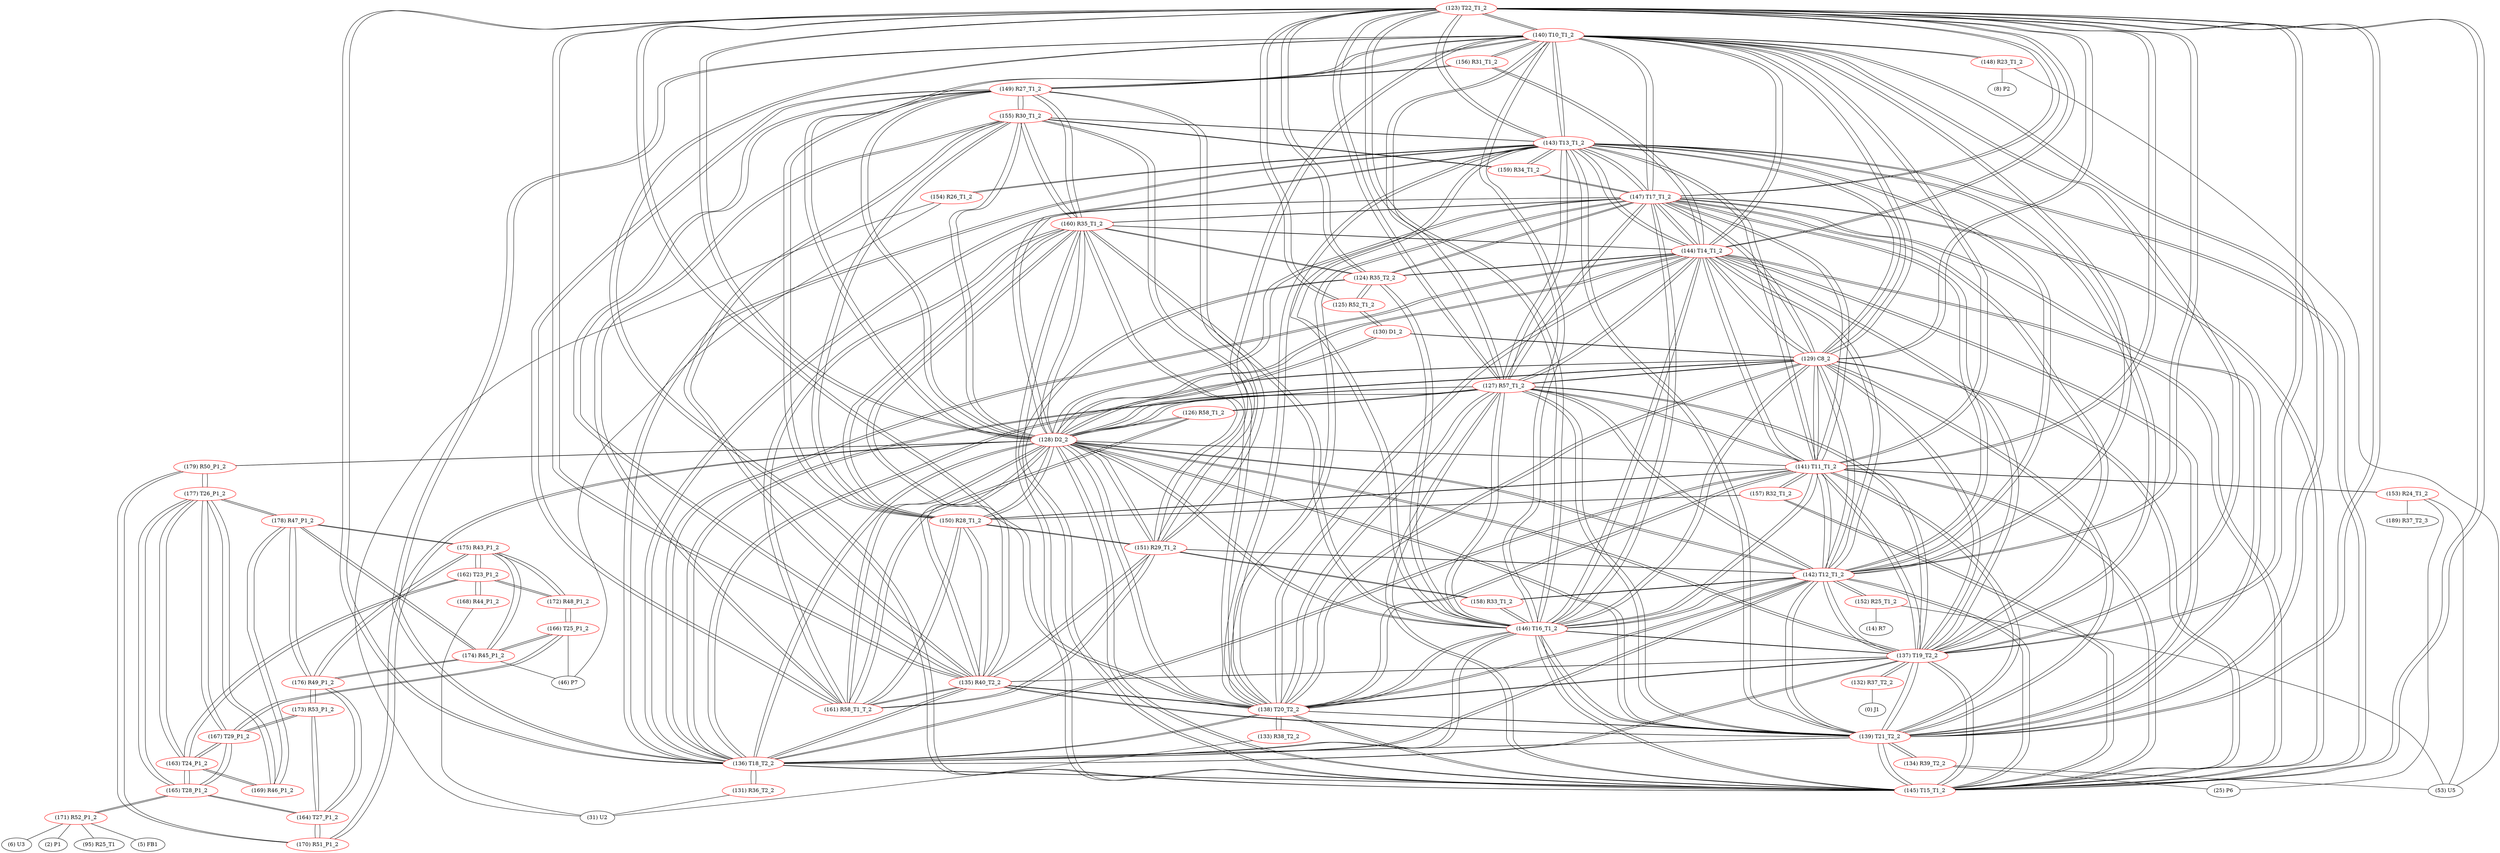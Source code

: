 graph {
	123 [label="(123) T22_T1_2" color=red]
	140 [label="(140) T10_T1_2"]
	141 [label="(141) T11_T1_2"]
	142 [label="(142) T12_T1_2"]
	143 [label="(143) T13_T1_2"]
	138 [label="(138) T20_T2_2"]
	144 [label="(144) T14_T1_2"]
	145 [label="(145) T15_T1_2"]
	136 [label="(136) T18_T2_2"]
	139 [label="(139) T21_T2_2"]
	137 [label="(137) T19_T2_2"]
	129 [label="(129) C8_2"]
	146 [label="(146) T16_T1_2"]
	147 [label="(147) T17_T1_2"]
	128 [label="(128) D2_2"]
	127 [label="(127) R57_T1_2"]
	124 [label="(124) R35_T2_2"]
	125 [label="(125) R52_T1_2"]
	135 [label="(135) R40_T2_2"]
	124 [label="(124) R35_T2_2" color=red]
	125 [label="(125) R52_T1_2"]
	123 [label="(123) T22_T1_2"]
	144 [label="(144) T14_T1_2"]
	145 [label="(145) T15_T1_2"]
	147 [label="(147) T17_T1_2"]
	146 [label="(146) T16_T1_2"]
	160 [label="(160) R35_T1_2"]
	125 [label="(125) R52_T1_2" color=red]
	130 [label="(130) D1_2"]
	124 [label="(124) R35_T2_2"]
	123 [label="(123) T22_T1_2"]
	126 [label="(126) R58_T1_2" color=red]
	127 [label="(127) R57_T1_2"]
	128 [label="(128) D2_2"]
	161 [label="(161) R58_T1_T_2"]
	127 [label="(127) R57_T1_2" color=red]
	140 [label="(140) T10_T1_2"]
	141 [label="(141) T11_T1_2"]
	142 [label="(142) T12_T1_2"]
	143 [label="(143) T13_T1_2"]
	138 [label="(138) T20_T2_2"]
	144 [label="(144) T14_T1_2"]
	145 [label="(145) T15_T1_2"]
	136 [label="(136) T18_T2_2"]
	139 [label="(139) T21_T2_2"]
	137 [label="(137) T19_T2_2"]
	129 [label="(129) C8_2"]
	146 [label="(146) T16_T1_2"]
	147 [label="(147) T17_T1_2"]
	128 [label="(128) D2_2"]
	123 [label="(123) T22_T1_2"]
	126 [label="(126) R58_T1_2"]
	128 [label="(128) D2_2" color=red]
	161 [label="(161) R58_T1_T_2"]
	135 [label="(135) R40_T2_2"]
	149 [label="(149) R27_T1_2"]
	150 [label="(150) R28_T1_2"]
	151 [label="(151) R29_T1_2"]
	155 [label="(155) R30_T1_2"]
	160 [label="(160) R35_T1_2"]
	140 [label="(140) T10_T1_2"]
	141 [label="(141) T11_T1_2"]
	142 [label="(142) T12_T1_2"]
	143 [label="(143) T13_T1_2"]
	138 [label="(138) T20_T2_2"]
	144 [label="(144) T14_T1_2"]
	145 [label="(145) T15_T1_2"]
	136 [label="(136) T18_T2_2"]
	139 [label="(139) T21_T2_2"]
	137 [label="(137) T19_T2_2"]
	129 [label="(129) C8_2"]
	146 [label="(146) T16_T1_2"]
	147 [label="(147) T17_T1_2"]
	123 [label="(123) T22_T1_2"]
	127 [label="(127) R57_T1_2"]
	130 [label="(130) D1_2"]
	126 [label="(126) R58_T1_2"]
	170 [label="(170) R51_P1_2"]
	179 [label="(179) R50_P1_2"]
	129 [label="(129) C8_2" color=red]
	140 [label="(140) T10_T1_2"]
	141 [label="(141) T11_T1_2"]
	142 [label="(142) T12_T1_2"]
	143 [label="(143) T13_T1_2"]
	138 [label="(138) T20_T2_2"]
	144 [label="(144) T14_T1_2"]
	145 [label="(145) T15_T1_2"]
	136 [label="(136) T18_T2_2"]
	139 [label="(139) T21_T2_2"]
	137 [label="(137) T19_T2_2"]
	146 [label="(146) T16_T1_2"]
	147 [label="(147) T17_T1_2"]
	128 [label="(128) D2_2"]
	123 [label="(123) T22_T1_2"]
	127 [label="(127) R57_T1_2"]
	130 [label="(130) D1_2"]
	130 [label="(130) D1_2" color=red]
	128 [label="(128) D2_2"]
	129 [label="(129) C8_2"]
	125 [label="(125) R52_T1_2"]
	131 [label="(131) R36_T2_2" color=red]
	31 [label="(31) U2"]
	136 [label="(136) T18_T2_2"]
	132 [label="(132) R37_T2_2" color=red]
	0 [label="(0) J1"]
	137 [label="(137) T19_T2_2"]
	133 [label="(133) R38_T2_2" color=red]
	31 [label="(31) U2"]
	138 [label="(138) T20_T2_2"]
	134 [label="(134) R39_T2_2" color=red]
	53 [label="(53) U5"]
	25 [label="(25) P6"]
	139 [label="(139) T21_T2_2"]
	135 [label="(135) R40_T2_2" color=red]
	128 [label="(128) D2_2"]
	161 [label="(161) R58_T1_T_2"]
	149 [label="(149) R27_T1_2"]
	150 [label="(150) R28_T1_2"]
	151 [label="(151) R29_T1_2"]
	155 [label="(155) R30_T1_2"]
	160 [label="(160) R35_T1_2"]
	138 [label="(138) T20_T2_2"]
	139 [label="(139) T21_T2_2"]
	137 [label="(137) T19_T2_2"]
	123 [label="(123) T22_T1_2"]
	136 [label="(136) T18_T2_2"]
	136 [label="(136) T18_T2_2" color=red]
	140 [label="(140) T10_T1_2"]
	141 [label="(141) T11_T1_2"]
	142 [label="(142) T12_T1_2"]
	143 [label="(143) T13_T1_2"]
	138 [label="(138) T20_T2_2"]
	144 [label="(144) T14_T1_2"]
	145 [label="(145) T15_T1_2"]
	139 [label="(139) T21_T2_2"]
	137 [label="(137) T19_T2_2"]
	129 [label="(129) C8_2"]
	146 [label="(146) T16_T1_2"]
	147 [label="(147) T17_T1_2"]
	128 [label="(128) D2_2"]
	123 [label="(123) T22_T1_2"]
	127 [label="(127) R57_T1_2"]
	135 [label="(135) R40_T2_2"]
	131 [label="(131) R36_T2_2"]
	137 [label="(137) T19_T2_2" color=red]
	140 [label="(140) T10_T1_2"]
	141 [label="(141) T11_T1_2"]
	142 [label="(142) T12_T1_2"]
	143 [label="(143) T13_T1_2"]
	138 [label="(138) T20_T2_2"]
	144 [label="(144) T14_T1_2"]
	145 [label="(145) T15_T1_2"]
	136 [label="(136) T18_T2_2"]
	139 [label="(139) T21_T2_2"]
	129 [label="(129) C8_2"]
	146 [label="(146) T16_T1_2"]
	147 [label="(147) T17_T1_2"]
	128 [label="(128) D2_2"]
	123 [label="(123) T22_T1_2"]
	127 [label="(127) R57_T1_2"]
	135 [label="(135) R40_T2_2"]
	132 [label="(132) R37_T2_2"]
	138 [label="(138) T20_T2_2" color=red]
	140 [label="(140) T10_T1_2"]
	141 [label="(141) T11_T1_2"]
	142 [label="(142) T12_T1_2"]
	143 [label="(143) T13_T1_2"]
	144 [label="(144) T14_T1_2"]
	145 [label="(145) T15_T1_2"]
	136 [label="(136) T18_T2_2"]
	139 [label="(139) T21_T2_2"]
	137 [label="(137) T19_T2_2"]
	129 [label="(129) C8_2"]
	146 [label="(146) T16_T1_2"]
	147 [label="(147) T17_T1_2"]
	128 [label="(128) D2_2"]
	123 [label="(123) T22_T1_2"]
	127 [label="(127) R57_T1_2"]
	135 [label="(135) R40_T2_2"]
	133 [label="(133) R38_T2_2"]
	139 [label="(139) T21_T2_2" color=red]
	140 [label="(140) T10_T1_2"]
	141 [label="(141) T11_T1_2"]
	142 [label="(142) T12_T1_2"]
	143 [label="(143) T13_T1_2"]
	138 [label="(138) T20_T2_2"]
	144 [label="(144) T14_T1_2"]
	145 [label="(145) T15_T1_2"]
	136 [label="(136) T18_T2_2"]
	137 [label="(137) T19_T2_2"]
	129 [label="(129) C8_2"]
	146 [label="(146) T16_T1_2"]
	147 [label="(147) T17_T1_2"]
	128 [label="(128) D2_2"]
	123 [label="(123) T22_T1_2"]
	127 [label="(127) R57_T1_2"]
	135 [label="(135) R40_T2_2"]
	134 [label="(134) R39_T2_2"]
	140 [label="(140) T10_T1_2" color=red]
	141 [label="(141) T11_T1_2"]
	142 [label="(142) T12_T1_2"]
	143 [label="(143) T13_T1_2"]
	138 [label="(138) T20_T2_2"]
	144 [label="(144) T14_T1_2"]
	145 [label="(145) T15_T1_2"]
	136 [label="(136) T18_T2_2"]
	139 [label="(139) T21_T2_2"]
	137 [label="(137) T19_T2_2"]
	129 [label="(129) C8_2"]
	146 [label="(146) T16_T1_2"]
	147 [label="(147) T17_T1_2"]
	128 [label="(128) D2_2"]
	123 [label="(123) T22_T1_2"]
	127 [label="(127) R57_T1_2"]
	148 [label="(148) R23_T1_2"]
	156 [label="(156) R31_T1_2"]
	149 [label="(149) R27_T1_2"]
	141 [label="(141) T11_T1_2" color=red]
	140 [label="(140) T10_T1_2"]
	142 [label="(142) T12_T1_2"]
	143 [label="(143) T13_T1_2"]
	138 [label="(138) T20_T2_2"]
	144 [label="(144) T14_T1_2"]
	145 [label="(145) T15_T1_2"]
	136 [label="(136) T18_T2_2"]
	139 [label="(139) T21_T2_2"]
	137 [label="(137) T19_T2_2"]
	129 [label="(129) C8_2"]
	146 [label="(146) T16_T1_2"]
	147 [label="(147) T17_T1_2"]
	128 [label="(128) D2_2"]
	123 [label="(123) T22_T1_2"]
	127 [label="(127) R57_T1_2"]
	153 [label="(153) R24_T1_2"]
	157 [label="(157) R32_T1_2"]
	150 [label="(150) R28_T1_2"]
	142 [label="(142) T12_T1_2" color=red]
	140 [label="(140) T10_T1_2"]
	141 [label="(141) T11_T1_2"]
	143 [label="(143) T13_T1_2"]
	138 [label="(138) T20_T2_2"]
	144 [label="(144) T14_T1_2"]
	145 [label="(145) T15_T1_2"]
	136 [label="(136) T18_T2_2"]
	139 [label="(139) T21_T2_2"]
	137 [label="(137) T19_T2_2"]
	129 [label="(129) C8_2"]
	146 [label="(146) T16_T1_2"]
	147 [label="(147) T17_T1_2"]
	128 [label="(128) D2_2"]
	123 [label="(123) T22_T1_2"]
	127 [label="(127) R57_T1_2"]
	158 [label="(158) R33_T1_2"]
	151 [label="(151) R29_T1_2"]
	152 [label="(152) R25_T1_2"]
	143 [label="(143) T13_T1_2" color=red]
	140 [label="(140) T10_T1_2"]
	141 [label="(141) T11_T1_2"]
	142 [label="(142) T12_T1_2"]
	138 [label="(138) T20_T2_2"]
	144 [label="(144) T14_T1_2"]
	145 [label="(145) T15_T1_2"]
	136 [label="(136) T18_T2_2"]
	139 [label="(139) T21_T2_2"]
	137 [label="(137) T19_T2_2"]
	129 [label="(129) C8_2"]
	146 [label="(146) T16_T1_2"]
	147 [label="(147) T17_T1_2"]
	128 [label="(128) D2_2"]
	123 [label="(123) T22_T1_2"]
	127 [label="(127) R57_T1_2"]
	159 [label="(159) R34_T1_2"]
	155 [label="(155) R30_T1_2"]
	154 [label="(154) R26_T1_2"]
	144 [label="(144) T14_T1_2" color=red]
	140 [label="(140) T10_T1_2"]
	141 [label="(141) T11_T1_2"]
	142 [label="(142) T12_T1_2"]
	143 [label="(143) T13_T1_2"]
	138 [label="(138) T20_T2_2"]
	145 [label="(145) T15_T1_2"]
	136 [label="(136) T18_T2_2"]
	139 [label="(139) T21_T2_2"]
	137 [label="(137) T19_T2_2"]
	129 [label="(129) C8_2"]
	146 [label="(146) T16_T1_2"]
	147 [label="(147) T17_T1_2"]
	128 [label="(128) D2_2"]
	123 [label="(123) T22_T1_2"]
	127 [label="(127) R57_T1_2"]
	160 [label="(160) R35_T1_2"]
	124 [label="(124) R35_T2_2"]
	156 [label="(156) R31_T1_2"]
	145 [label="(145) T15_T1_2" color=red]
	140 [label="(140) T10_T1_2"]
	141 [label="(141) T11_T1_2"]
	142 [label="(142) T12_T1_2"]
	143 [label="(143) T13_T1_2"]
	138 [label="(138) T20_T2_2"]
	144 [label="(144) T14_T1_2"]
	136 [label="(136) T18_T2_2"]
	139 [label="(139) T21_T2_2"]
	137 [label="(137) T19_T2_2"]
	129 [label="(129) C8_2"]
	146 [label="(146) T16_T1_2"]
	147 [label="(147) T17_T1_2"]
	128 [label="(128) D2_2"]
	123 [label="(123) T22_T1_2"]
	127 [label="(127) R57_T1_2"]
	160 [label="(160) R35_T1_2"]
	124 [label="(124) R35_T2_2"]
	157 [label="(157) R32_T1_2"]
	146 [label="(146) T16_T1_2" color=red]
	140 [label="(140) T10_T1_2"]
	141 [label="(141) T11_T1_2"]
	142 [label="(142) T12_T1_2"]
	143 [label="(143) T13_T1_2"]
	138 [label="(138) T20_T2_2"]
	144 [label="(144) T14_T1_2"]
	145 [label="(145) T15_T1_2"]
	136 [label="(136) T18_T2_2"]
	139 [label="(139) T21_T2_2"]
	137 [label="(137) T19_T2_2"]
	129 [label="(129) C8_2"]
	147 [label="(147) T17_T1_2"]
	128 [label="(128) D2_2"]
	123 [label="(123) T22_T1_2"]
	127 [label="(127) R57_T1_2"]
	160 [label="(160) R35_T1_2"]
	124 [label="(124) R35_T2_2"]
	158 [label="(158) R33_T1_2"]
	147 [label="(147) T17_T1_2" color=red]
	140 [label="(140) T10_T1_2"]
	141 [label="(141) T11_T1_2"]
	142 [label="(142) T12_T1_2"]
	143 [label="(143) T13_T1_2"]
	138 [label="(138) T20_T2_2"]
	144 [label="(144) T14_T1_2"]
	145 [label="(145) T15_T1_2"]
	136 [label="(136) T18_T2_2"]
	139 [label="(139) T21_T2_2"]
	137 [label="(137) T19_T2_2"]
	129 [label="(129) C8_2"]
	146 [label="(146) T16_T1_2"]
	128 [label="(128) D2_2"]
	123 [label="(123) T22_T1_2"]
	127 [label="(127) R57_T1_2"]
	160 [label="(160) R35_T1_2"]
	124 [label="(124) R35_T2_2"]
	159 [label="(159) R34_T1_2"]
	148 [label="(148) R23_T1_2" color=red]
	8 [label="(8) P2"]
	53 [label="(53) U5"]
	140 [label="(140) T10_T1_2"]
	149 [label="(149) R27_T1_2" color=red]
	128 [label="(128) D2_2"]
	161 [label="(161) R58_T1_T_2"]
	135 [label="(135) R40_T2_2"]
	150 [label="(150) R28_T1_2"]
	151 [label="(151) R29_T1_2"]
	155 [label="(155) R30_T1_2"]
	160 [label="(160) R35_T1_2"]
	156 [label="(156) R31_T1_2"]
	140 [label="(140) T10_T1_2"]
	150 [label="(150) R28_T1_2" color=red]
	128 [label="(128) D2_2"]
	161 [label="(161) R58_T1_T_2"]
	135 [label="(135) R40_T2_2"]
	149 [label="(149) R27_T1_2"]
	151 [label="(151) R29_T1_2"]
	155 [label="(155) R30_T1_2"]
	160 [label="(160) R35_T1_2"]
	157 [label="(157) R32_T1_2"]
	141 [label="(141) T11_T1_2"]
	151 [label="(151) R29_T1_2" color=red]
	128 [label="(128) D2_2"]
	161 [label="(161) R58_T1_T_2"]
	135 [label="(135) R40_T2_2"]
	149 [label="(149) R27_T1_2"]
	150 [label="(150) R28_T1_2"]
	155 [label="(155) R30_T1_2"]
	160 [label="(160) R35_T1_2"]
	158 [label="(158) R33_T1_2"]
	142 [label="(142) T12_T1_2"]
	152 [label="(152) R25_T1_2" color=red]
	53 [label="(53) U5"]
	14 [label="(14) R7"]
	142 [label="(142) T12_T1_2"]
	153 [label="(153) R24_T1_2" color=red]
	53 [label="(53) U5"]
	25 [label="(25) P6"]
	189 [label="(189) R37_T2_3"]
	141 [label="(141) T11_T1_2"]
	154 [label="(154) R26_T1_2" color=red]
	31 [label="(31) U2"]
	46 [label="(46) P7"]
	143 [label="(143) T13_T1_2"]
	155 [label="(155) R30_T1_2" color=red]
	128 [label="(128) D2_2"]
	161 [label="(161) R58_T1_T_2"]
	135 [label="(135) R40_T2_2"]
	149 [label="(149) R27_T1_2"]
	150 [label="(150) R28_T1_2"]
	151 [label="(151) R29_T1_2"]
	160 [label="(160) R35_T1_2"]
	143 [label="(143) T13_T1_2"]
	159 [label="(159) R34_T1_2"]
	156 [label="(156) R31_T1_2" color=red]
	149 [label="(149) R27_T1_2"]
	140 [label="(140) T10_T1_2"]
	144 [label="(144) T14_T1_2"]
	157 [label="(157) R32_T1_2" color=red]
	145 [label="(145) T15_T1_2"]
	141 [label="(141) T11_T1_2"]
	150 [label="(150) R28_T1_2"]
	158 [label="(158) R33_T1_2" color=red]
	146 [label="(146) T16_T1_2"]
	151 [label="(151) R29_T1_2"]
	142 [label="(142) T12_T1_2"]
	159 [label="(159) R34_T1_2" color=red]
	147 [label="(147) T17_T1_2"]
	143 [label="(143) T13_T1_2"]
	155 [label="(155) R30_T1_2"]
	160 [label="(160) R35_T1_2" color=red]
	128 [label="(128) D2_2"]
	161 [label="(161) R58_T1_T_2"]
	135 [label="(135) R40_T2_2"]
	149 [label="(149) R27_T1_2"]
	150 [label="(150) R28_T1_2"]
	151 [label="(151) R29_T1_2"]
	155 [label="(155) R30_T1_2"]
	144 [label="(144) T14_T1_2"]
	145 [label="(145) T15_T1_2"]
	147 [label="(147) T17_T1_2"]
	146 [label="(146) T16_T1_2"]
	124 [label="(124) R35_T2_2"]
	161 [label="(161) R58_T1_T_2" color=red]
	128 [label="(128) D2_2"]
	135 [label="(135) R40_T2_2"]
	149 [label="(149) R27_T1_2"]
	150 [label="(150) R28_T1_2"]
	151 [label="(151) R29_T1_2"]
	155 [label="(155) R30_T1_2"]
	160 [label="(160) R35_T1_2"]
	126 [label="(126) R58_T1_2"]
	162 [label="(162) T23_P1_2" color=red]
	172 [label="(172) R48_P1_2"]
	175 [label="(175) R43_P1_2"]
	163 [label="(163) T24_P1_2"]
	168 [label="(168) R44_P1_2"]
	163 [label="(163) T24_P1_2" color=red]
	177 [label="(177) T26_P1_2"]
	167 [label="(167) T29_P1_2"]
	165 [label="(165) T28_P1_2"]
	169 [label="(169) R46_P1_2"]
	162 [label="(162) T23_P1_2"]
	164 [label="(164) T27_P1_2" color=red]
	170 [label="(170) R51_P1_2"]
	165 [label="(165) T28_P1_2"]
	173 [label="(173) R53_P1_2"]
	176 [label="(176) R49_P1_2"]
	165 [label="(165) T28_P1_2" color=red]
	177 [label="(177) T26_P1_2"]
	163 [label="(163) T24_P1_2"]
	167 [label="(167) T29_P1_2"]
	171 [label="(171) R52_P1_2"]
	164 [label="(164) T27_P1_2"]
	166 [label="(166) T25_P1_2" color=red]
	167 [label="(167) T29_P1_2"]
	172 [label="(172) R48_P1_2"]
	174 [label="(174) R45_P1_2"]
	46 [label="(46) P7"]
	167 [label="(167) T29_P1_2" color=red]
	177 [label="(177) T26_P1_2"]
	163 [label="(163) T24_P1_2"]
	165 [label="(165) T28_P1_2"]
	166 [label="(166) T25_P1_2"]
	173 [label="(173) R53_P1_2"]
	168 [label="(168) R44_P1_2" color=red]
	31 [label="(31) U2"]
	162 [label="(162) T23_P1_2"]
	169 [label="(169) R46_P1_2" color=red]
	177 [label="(177) T26_P1_2"]
	178 [label="(178) R47_P1_2"]
	163 [label="(163) T24_P1_2"]
	170 [label="(170) R51_P1_2" color=red]
	164 [label="(164) T27_P1_2"]
	179 [label="(179) R50_P1_2"]
	128 [label="(128) D2_2"]
	171 [label="(171) R52_P1_2" color=red]
	5 [label="(5) FB1"]
	6 [label="(6) U3"]
	2 [label="(2) P1"]
	95 [label="(95) R25_T1"]
	165 [label="(165) T28_P1_2"]
	172 [label="(172) R48_P1_2" color=red]
	166 [label="(166) T25_P1_2"]
	162 [label="(162) T23_P1_2"]
	175 [label="(175) R43_P1_2"]
	173 [label="(173) R53_P1_2" color=red]
	167 [label="(167) T29_P1_2"]
	164 [label="(164) T27_P1_2"]
	176 [label="(176) R49_P1_2"]
	174 [label="(174) R45_P1_2" color=red]
	178 [label="(178) R47_P1_2"]
	175 [label="(175) R43_P1_2"]
	176 [label="(176) R49_P1_2"]
	166 [label="(166) T25_P1_2"]
	46 [label="(46) P7"]
	175 [label="(175) R43_P1_2" color=red]
	172 [label="(172) R48_P1_2"]
	162 [label="(162) T23_P1_2"]
	178 [label="(178) R47_P1_2"]
	174 [label="(174) R45_P1_2"]
	176 [label="(176) R49_P1_2"]
	176 [label="(176) R49_P1_2" color=red]
	178 [label="(178) R47_P1_2"]
	174 [label="(174) R45_P1_2"]
	175 [label="(175) R43_P1_2"]
	164 [label="(164) T27_P1_2"]
	173 [label="(173) R53_P1_2"]
	177 [label="(177) T26_P1_2" color=red]
	179 [label="(179) R50_P1_2"]
	163 [label="(163) T24_P1_2"]
	167 [label="(167) T29_P1_2"]
	165 [label="(165) T28_P1_2"]
	169 [label="(169) R46_P1_2"]
	178 [label="(178) R47_P1_2"]
	178 [label="(178) R47_P1_2" color=red]
	174 [label="(174) R45_P1_2"]
	175 [label="(175) R43_P1_2"]
	176 [label="(176) R49_P1_2"]
	177 [label="(177) T26_P1_2"]
	169 [label="(169) R46_P1_2"]
	179 [label="(179) R50_P1_2" color=red]
	177 [label="(177) T26_P1_2"]
	170 [label="(170) R51_P1_2"]
	128 [label="(128) D2_2"]
	123 -- 140
	123 -- 141
	123 -- 142
	123 -- 143
	123 -- 138
	123 -- 144
	123 -- 145
	123 -- 136
	123 -- 139
	123 -- 137
	123 -- 129
	123 -- 146
	123 -- 147
	123 -- 128
	123 -- 127
	123 -- 124
	123 -- 125
	123 -- 135
	124 -- 125
	124 -- 123
	124 -- 144
	124 -- 145
	124 -- 147
	124 -- 146
	124 -- 160
	125 -- 130
	125 -- 124
	125 -- 123
	126 -- 127
	126 -- 128
	126 -- 161
	127 -- 140
	127 -- 141
	127 -- 142
	127 -- 143
	127 -- 138
	127 -- 144
	127 -- 145
	127 -- 136
	127 -- 139
	127 -- 137
	127 -- 129
	127 -- 146
	127 -- 147
	127 -- 128
	127 -- 123
	127 -- 126
	128 -- 161
	128 -- 135
	128 -- 149
	128 -- 150
	128 -- 151
	128 -- 155
	128 -- 160
	128 -- 140
	128 -- 141
	128 -- 142
	128 -- 143
	128 -- 138
	128 -- 144
	128 -- 145
	128 -- 136
	128 -- 139
	128 -- 137
	128 -- 129
	128 -- 146
	128 -- 147
	128 -- 123
	128 -- 127
	128 -- 130
	128 -- 126
	128 -- 170
	128 -- 179
	129 -- 140
	129 -- 141
	129 -- 142
	129 -- 143
	129 -- 138
	129 -- 144
	129 -- 145
	129 -- 136
	129 -- 139
	129 -- 137
	129 -- 146
	129 -- 147
	129 -- 128
	129 -- 123
	129 -- 127
	129 -- 130
	130 -- 128
	130 -- 129
	130 -- 125
	131 -- 31
	131 -- 136
	132 -- 0
	132 -- 137
	133 -- 31
	133 -- 138
	134 -- 53
	134 -- 25
	134 -- 139
	135 -- 128
	135 -- 161
	135 -- 149
	135 -- 150
	135 -- 151
	135 -- 155
	135 -- 160
	135 -- 138
	135 -- 139
	135 -- 137
	135 -- 123
	135 -- 136
	136 -- 140
	136 -- 141
	136 -- 142
	136 -- 143
	136 -- 138
	136 -- 144
	136 -- 145
	136 -- 139
	136 -- 137
	136 -- 129
	136 -- 146
	136 -- 147
	136 -- 128
	136 -- 123
	136 -- 127
	136 -- 135
	136 -- 131
	137 -- 140
	137 -- 141
	137 -- 142
	137 -- 143
	137 -- 138
	137 -- 144
	137 -- 145
	137 -- 136
	137 -- 139
	137 -- 129
	137 -- 146
	137 -- 147
	137 -- 128
	137 -- 123
	137 -- 127
	137 -- 135
	137 -- 132
	138 -- 140
	138 -- 141
	138 -- 142
	138 -- 143
	138 -- 144
	138 -- 145
	138 -- 136
	138 -- 139
	138 -- 137
	138 -- 129
	138 -- 146
	138 -- 147
	138 -- 128
	138 -- 123
	138 -- 127
	138 -- 135
	138 -- 133
	139 -- 140
	139 -- 141
	139 -- 142
	139 -- 143
	139 -- 138
	139 -- 144
	139 -- 145
	139 -- 136
	139 -- 137
	139 -- 129
	139 -- 146
	139 -- 147
	139 -- 128
	139 -- 123
	139 -- 127
	139 -- 135
	139 -- 134
	140 -- 141
	140 -- 142
	140 -- 143
	140 -- 138
	140 -- 144
	140 -- 145
	140 -- 136
	140 -- 139
	140 -- 137
	140 -- 129
	140 -- 146
	140 -- 147
	140 -- 128
	140 -- 123
	140 -- 127
	140 -- 148
	140 -- 156
	140 -- 149
	141 -- 140
	141 -- 142
	141 -- 143
	141 -- 138
	141 -- 144
	141 -- 145
	141 -- 136
	141 -- 139
	141 -- 137
	141 -- 129
	141 -- 146
	141 -- 147
	141 -- 128
	141 -- 123
	141 -- 127
	141 -- 153
	141 -- 157
	141 -- 150
	142 -- 140
	142 -- 141
	142 -- 143
	142 -- 138
	142 -- 144
	142 -- 145
	142 -- 136
	142 -- 139
	142 -- 137
	142 -- 129
	142 -- 146
	142 -- 147
	142 -- 128
	142 -- 123
	142 -- 127
	142 -- 158
	142 -- 151
	142 -- 152
	143 -- 140
	143 -- 141
	143 -- 142
	143 -- 138
	143 -- 144
	143 -- 145
	143 -- 136
	143 -- 139
	143 -- 137
	143 -- 129
	143 -- 146
	143 -- 147
	143 -- 128
	143 -- 123
	143 -- 127
	143 -- 159
	143 -- 155
	143 -- 154
	144 -- 140
	144 -- 141
	144 -- 142
	144 -- 143
	144 -- 138
	144 -- 145
	144 -- 136
	144 -- 139
	144 -- 137
	144 -- 129
	144 -- 146
	144 -- 147
	144 -- 128
	144 -- 123
	144 -- 127
	144 -- 160
	144 -- 124
	144 -- 156
	145 -- 140
	145 -- 141
	145 -- 142
	145 -- 143
	145 -- 138
	145 -- 144
	145 -- 136
	145 -- 139
	145 -- 137
	145 -- 129
	145 -- 146
	145 -- 147
	145 -- 128
	145 -- 123
	145 -- 127
	145 -- 160
	145 -- 124
	145 -- 157
	146 -- 140
	146 -- 141
	146 -- 142
	146 -- 143
	146 -- 138
	146 -- 144
	146 -- 145
	146 -- 136
	146 -- 139
	146 -- 137
	146 -- 129
	146 -- 147
	146 -- 128
	146 -- 123
	146 -- 127
	146 -- 160
	146 -- 124
	146 -- 158
	147 -- 140
	147 -- 141
	147 -- 142
	147 -- 143
	147 -- 138
	147 -- 144
	147 -- 145
	147 -- 136
	147 -- 139
	147 -- 137
	147 -- 129
	147 -- 146
	147 -- 128
	147 -- 123
	147 -- 127
	147 -- 160
	147 -- 124
	147 -- 159
	148 -- 8
	148 -- 53
	148 -- 140
	149 -- 128
	149 -- 161
	149 -- 135
	149 -- 150
	149 -- 151
	149 -- 155
	149 -- 160
	149 -- 156
	149 -- 140
	150 -- 128
	150 -- 161
	150 -- 135
	150 -- 149
	150 -- 151
	150 -- 155
	150 -- 160
	150 -- 157
	150 -- 141
	151 -- 128
	151 -- 161
	151 -- 135
	151 -- 149
	151 -- 150
	151 -- 155
	151 -- 160
	151 -- 158
	151 -- 142
	152 -- 53
	152 -- 14
	152 -- 142
	153 -- 53
	153 -- 25
	153 -- 189
	153 -- 141
	154 -- 31
	154 -- 46
	154 -- 143
	155 -- 128
	155 -- 161
	155 -- 135
	155 -- 149
	155 -- 150
	155 -- 151
	155 -- 160
	155 -- 143
	155 -- 159
	156 -- 149
	156 -- 140
	156 -- 144
	157 -- 145
	157 -- 141
	157 -- 150
	158 -- 146
	158 -- 151
	158 -- 142
	159 -- 147
	159 -- 143
	159 -- 155
	160 -- 128
	160 -- 161
	160 -- 135
	160 -- 149
	160 -- 150
	160 -- 151
	160 -- 155
	160 -- 144
	160 -- 145
	160 -- 147
	160 -- 146
	160 -- 124
	161 -- 128
	161 -- 135
	161 -- 149
	161 -- 150
	161 -- 151
	161 -- 155
	161 -- 160
	161 -- 126
	162 -- 172
	162 -- 175
	162 -- 163
	162 -- 168
	163 -- 177
	163 -- 167
	163 -- 165
	163 -- 169
	163 -- 162
	164 -- 170
	164 -- 165
	164 -- 173
	164 -- 176
	165 -- 177
	165 -- 163
	165 -- 167
	165 -- 171
	165 -- 164
	166 -- 167
	166 -- 172
	166 -- 174
	166 -- 46
	167 -- 177
	167 -- 163
	167 -- 165
	167 -- 166
	167 -- 173
	168 -- 31
	168 -- 162
	169 -- 177
	169 -- 178
	169 -- 163
	170 -- 164
	170 -- 179
	170 -- 128
	171 -- 5
	171 -- 6
	171 -- 2
	171 -- 95
	171 -- 165
	172 -- 166
	172 -- 162
	172 -- 175
	173 -- 167
	173 -- 164
	173 -- 176
	174 -- 178
	174 -- 175
	174 -- 176
	174 -- 166
	174 -- 46
	175 -- 172
	175 -- 162
	175 -- 178
	175 -- 174
	175 -- 176
	176 -- 178
	176 -- 174
	176 -- 175
	176 -- 164
	176 -- 173
	177 -- 179
	177 -- 163
	177 -- 167
	177 -- 165
	177 -- 169
	177 -- 178
	178 -- 174
	178 -- 175
	178 -- 176
	178 -- 177
	178 -- 169
	179 -- 177
	179 -- 170
	179 -- 128
}